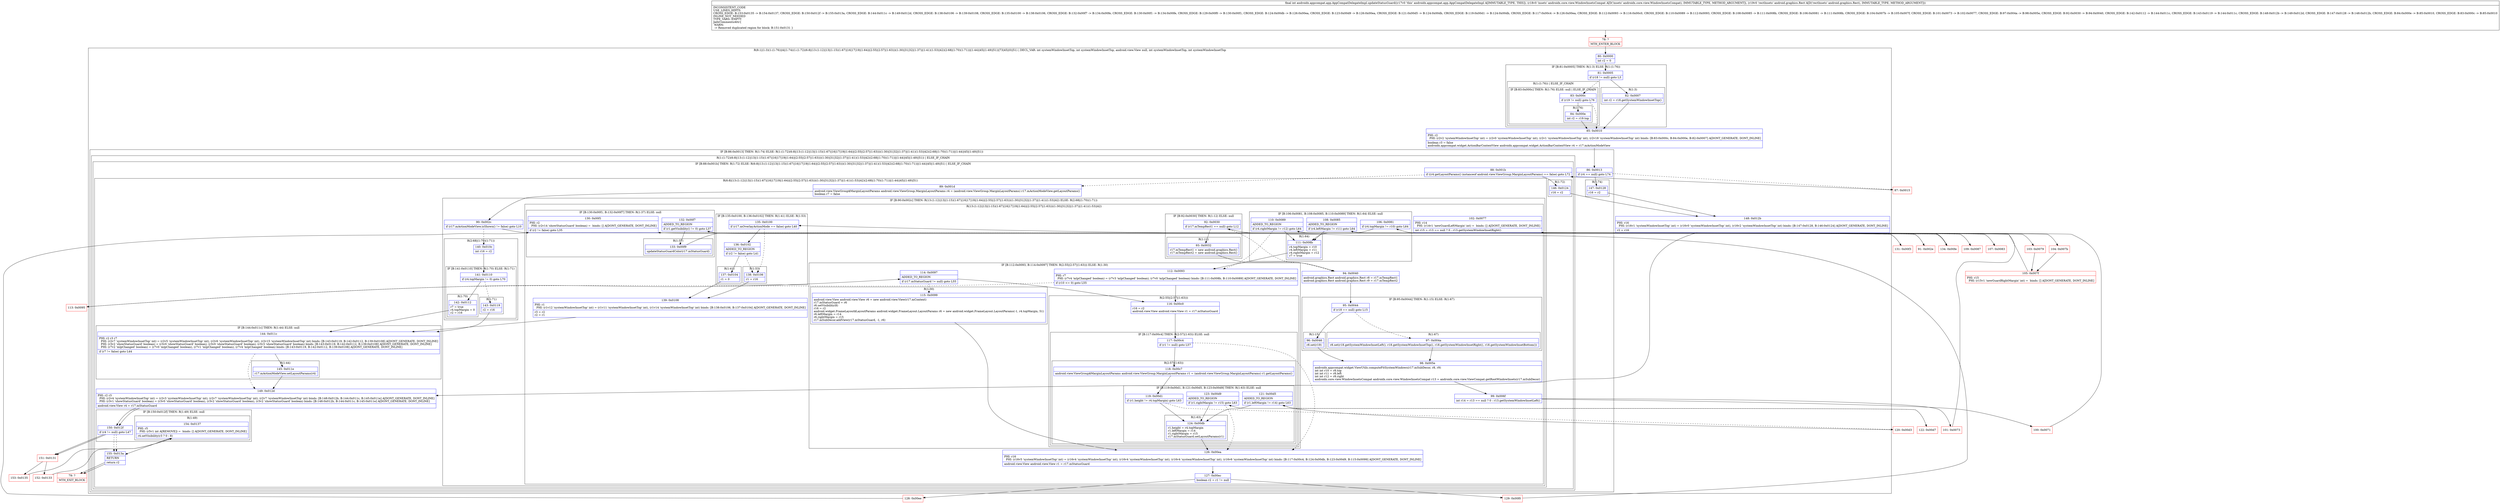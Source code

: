 digraph "CFG forandroidx.appcompat.app.AppCompatDelegateImpl.updateStatusGuard(Landroidx\/core\/view\/WindowInsetsCompat;Landroid\/graphics\/Rect;)I" {
subgraph cluster_Region_910318843 {
label = "R(8:1|(1:3)(1:(1:76))|4|(1:74)(1:(1:72)(6:8|(13:(1:12)|13|(1:15)(1:67)|16|17|19|(1:64)|(2:55|(2:57|(1:63)))(1:30)|31|32|(1:37)|(1:41)(1:53)|42)(2:68|(1:70)(1:71))|(1:44)|45|(1:49)|51))|73|45|(0)|51) | DECL_VAR: int systemWindowInsetTop, int systemWindowInsetTop, android.view.View null, int systemWindowInsetTop, int systemWindowInsetTop\l";
node [shape=record,color=blue];
Node_80 [shape=record,label="{80\:\ 0x0000|int r2 = 0\l}"];
subgraph cluster_IfRegion_1624575808 {
label = "IF [B:81:0x0005] THEN: R(1:3) ELSE: R(1:(1:76))";
node [shape=record,color=blue];
Node_81 [shape=record,label="{81\:\ 0x0005|if (r18 != null) goto L3\l}"];
subgraph cluster_Region_1679819453 {
label = "R(1:3)";
node [shape=record,color=blue];
Node_82 [shape=record,label="{82\:\ 0x0007|int r2 = r18.getSystemWindowInsetTop()\l}"];
}
subgraph cluster_Region_674854458 {
label = "R(1:(1:76)) | ELSE_IF_CHAIN\l";
node [shape=record,color=blue];
subgraph cluster_IfRegion_1726920323 {
label = "IF [B:83:0x000c] THEN: R(1:76) ELSE: null | ELSE_IF_CHAIN\l";
node [shape=record,color=blue];
Node_83 [shape=record,label="{83\:\ 0x000c|if (r19 != null) goto L76\l}"];
subgraph cluster_Region_554022281 {
label = "R(1:76)";
node [shape=record,color=blue];
Node_84 [shape=record,label="{84\:\ 0x000e|int r2 = r19.top\l}"];
}
}
}
}
Node_85 [shape=record,label="{85\:\ 0x0010|PHI: r2 \l  PHI: (r2v2 'systemWindowInsetTop' int) = (r2v0 'systemWindowInsetTop' int), (r2v1 'systemWindowInsetTop' int), (r2v18 'systemWindowInsetTop' int) binds: [B:83:0x000c, B:84:0x000e, B:82:0x0007] A[DONT_GENERATE, DONT_INLINE]\l|boolean r3 = false\landroidx.appcompat.widget.ActionBarContextView androidx.appcompat.widget.ActionBarContextView r4 = r17.mActionModeView\l}"];
subgraph cluster_IfRegion_1552760084 {
label = "IF [B:86:0x0013] THEN: R(1:74) ELSE: R(1:(1:72)(6:8|(13:(1:12)|13|(1:15)(1:67)|16|17|19|(1:64)|(2:55|(2:57|(1:63)))(1:30)|31|32|(1:37)|(1:41)(1:53)|42)(2:68|(1:70)(1:71))|(1:44)|45|(1:49)|51))";
node [shape=record,color=blue];
Node_86 [shape=record,label="{86\:\ 0x0013|if (r4 == null) goto L74\l}"];
subgraph cluster_Region_1463160825 {
label = "R(1:74)";
node [shape=record,color=blue];
Node_147 [shape=record,label="{147\:\ 0x0128|r16 = r2\l}"];
}
subgraph cluster_Region_1324693602 {
label = "R(1:(1:72)(6:8|(13:(1:12)|13|(1:15)(1:67)|16|17|19|(1:64)|(2:55|(2:57|(1:63)))(1:30)|31|32|(1:37)|(1:41)(1:53)|42)(2:68|(1:70)(1:71))|(1:44)|45|(1:49)|51)) | ELSE_IF_CHAIN\l";
node [shape=record,color=blue];
subgraph cluster_IfRegion_1240071215 {
label = "IF [B:88:0x001b] THEN: R(1:72) ELSE: R(6:8|(13:(1:12)|13|(1:15)(1:67)|16|17|19|(1:64)|(2:55|(2:57|(1:63)))(1:30)|31|32|(1:37)|(1:41)(1:53)|42)(2:68|(1:70)(1:71))|(1:44)|45|(1:49)|51) | ELSE_IF_CHAIN\l";
node [shape=record,color=blue];
Node_88 [shape=record,label="{88\:\ 0x001b|if ((r4.getLayoutParams() instanceof android.view.ViewGroup.MarginLayoutParams) == false) goto L72\l}"];
subgraph cluster_Region_1941382240 {
label = "R(1:72)";
node [shape=record,color=blue];
Node_146 [shape=record,label="{146\:\ 0x0124|r16 = r2\l}"];
}
subgraph cluster_Region_2096763471 {
label = "R(6:8|(13:(1:12)|13|(1:15)(1:67)|16|17|19|(1:64)|(2:55|(2:57|(1:63)))(1:30)|31|32|(1:37)|(1:41)(1:53)|42)(2:68|(1:70)(1:71))|(1:44)|45|(1:49)|51)";
node [shape=record,color=blue];
Node_89 [shape=record,label="{89\:\ 0x001d|android.view.ViewGroup$MarginLayoutParams android.view.ViewGroup.MarginLayoutParams r4 = (android.view.ViewGroup.MarginLayoutParams) r17.mActionModeView.getLayoutParams()\lboolean r7 = false\l}"];
subgraph cluster_IfRegion_101876211 {
label = "IF [B:90:0x002c] THEN: R(13:(1:12)|13|(1:15)(1:67)|16|17|19|(1:64)|(2:55|(2:57|(1:63)))(1:30)|31|32|(1:37)|(1:41)(1:53)|42) ELSE: R(2:68|(1:70)(1:71))";
node [shape=record,color=blue];
Node_90 [shape=record,label="{90\:\ 0x002c|if (r17.mActionModeView.isShown() != false) goto L10\l}"];
subgraph cluster_Region_917736536 {
label = "R(13:(1:12)|13|(1:15)(1:67)|16|17|19|(1:64)|(2:55|(2:57|(1:63)))(1:30)|31|32|(1:37)|(1:41)(1:53)|42)";
node [shape=record,color=blue];
subgraph cluster_IfRegion_1702477741 {
label = "IF [B:92:0x0030] THEN: R(1:12) ELSE: null";
node [shape=record,color=blue];
Node_92 [shape=record,label="{92\:\ 0x0030|if (r17.mTempRect1 == null) goto L12\l}"];
subgraph cluster_Region_1991264047 {
label = "R(1:12)";
node [shape=record,color=blue];
Node_93 [shape=record,label="{93\:\ 0x0032|r17.mTempRect1 = new android.graphics.Rect()\lr17.mTempRect2 = new android.graphics.Rect()\l}"];
}
}
Node_94 [shape=record,label="{94\:\ 0x0040|android.graphics.Rect android.graphics.Rect r8 = r17.mTempRect1\landroid.graphics.Rect android.graphics.Rect r9 = r17.mTempRect2\l}"];
subgraph cluster_IfRegion_299976627 {
label = "IF [B:95:0x0044] THEN: R(1:15) ELSE: R(1:67)";
node [shape=record,color=blue];
Node_95 [shape=record,label="{95\:\ 0x0044|if (r18 == null) goto L15\l}"];
subgraph cluster_Region_322806975 {
label = "R(1:15)";
node [shape=record,color=blue];
Node_96 [shape=record,label="{96\:\ 0x0046|r8.set(r19)\l}"];
}
subgraph cluster_Region_1583531865 {
label = "R(1:67)";
node [shape=record,color=blue];
Node_97 [shape=record,label="{97\:\ 0x004a|r8.set(r18.getSystemWindowInsetLeft(), r18.getSystemWindowInsetTop(), r18.getSystemWindowInsetRight(), r18.getSystemWindowInsetBottom())\l}"];
}
}
Node_98 [shape=record,label="{98\:\ 0x005e|androidx.appcompat.widget.ViewUtils.computeFitSystemWindows(r17.mSubDecor, r8, r9)\lint int r10 = r8.top\lint int r11 = r8.left\lint int r12 = r8.right\landroidx.core.view.WindowInsetsCompat androidx.core.view.WindowInsetsCompat r13 = androidx.core.view.ViewCompat.getRootWindowInsets(r17.mSubDecor)\l}"];
Node_99 [shape=record,label="{99\:\ 0x006f|int r14 = r13 == null ? 0 : r13.getSystemWindowInsetLeft()\l}"];
Node_102 [shape=record,label="{102\:\ 0x0077|PHI: r14 \l  PHI: (r14v1 'newGuardLeftMargin' int) =  binds: [] A[DONT_GENERATE, DONT_INLINE]\l|int r15 = r13 == null ? 0 : r13.getSystemWindowInsetRight()\l}"];
subgraph cluster_IfRegion_343755577 {
label = "IF [B:106:0x0081, B:108:0x0085, B:110:0x0089] THEN: R(1:64) ELSE: null";
node [shape=record,color=blue];
Node_106 [shape=record,label="{106\:\ 0x0081|if (r4.topMargin != r10) goto L64\l}"];
Node_108 [shape=record,label="{108\:\ 0x0085|ADDED_TO_REGION\l|if (r4.leftMargin != r11) goto L64\l}"];
Node_110 [shape=record,label="{110\:\ 0x0089|ADDED_TO_REGION\l|if (r4.rightMargin != r12) goto L64\l}"];
subgraph cluster_Region_951671699 {
label = "R(1:64)";
node [shape=record,color=blue];
Node_111 [shape=record,label="{111\:\ 0x008b|r4.topMargin = r10\lr4.leftMargin = r11\lr4.rightMargin = r12\lr7 = true\l}"];
}
}
subgraph cluster_IfRegion_1559560239 {
label = "IF [B:112:0x0093, B:114:0x0097] THEN: R(2:55|(2:57|(1:63))) ELSE: R(1:30)";
node [shape=record,color=blue];
Node_112 [shape=record,label="{112\:\ 0x0093|PHI: r7 \l  PHI: (r7v4 'mlpChanged' boolean) = (r7v3 'mlpChanged' boolean), (r7v0 'mlpChanged' boolean) binds: [B:111:0x008b, B:110:0x0089] A[DONT_GENERATE, DONT_INLINE]\l|if (r10 \<= 0) goto L55\l}"];
Node_114 [shape=record,label="{114\:\ 0x0097|ADDED_TO_REGION\l|if (r17.mStatusGuard != null) goto L55\l}"];
subgraph cluster_Region_2131918434 {
label = "R(2:55|(2:57|(1:63)))";
node [shape=record,color=blue];
Node_116 [shape=record,label="{116\:\ 0x00c0|r16 = r2\landroid.view.View android.view.View r1 = r17.mStatusGuard\l}"];
subgraph cluster_IfRegion_1057009921 {
label = "IF [B:117:0x00c4] THEN: R(2:57|(1:63)) ELSE: null";
node [shape=record,color=blue];
Node_117 [shape=record,label="{117\:\ 0x00c4|if (r1 != null) goto L57\l}"];
subgraph cluster_Region_1105654274 {
label = "R(2:57|(1:63))";
node [shape=record,color=blue];
Node_118 [shape=record,label="{118\:\ 0x00c7|android.view.ViewGroup$MarginLayoutParams android.view.ViewGroup.MarginLayoutParams r1 = (android.view.ViewGroup.MarginLayoutParams) r1.getLayoutParams()\l}"];
subgraph cluster_IfRegion_1712876214 {
label = "IF [B:119:0x00d1, B:121:0x00d5, B:123:0x00d9] THEN: R(1:63) ELSE: null";
node [shape=record,color=blue];
Node_119 [shape=record,label="{119\:\ 0x00d1|if (r1.height != r4.topMargin) goto L63\l}"];
Node_121 [shape=record,label="{121\:\ 0x00d5|ADDED_TO_REGION\l|if (r1.leftMargin != r14) goto L63\l}"];
Node_123 [shape=record,label="{123\:\ 0x00d9|ADDED_TO_REGION\l|if (r1.rightMargin != r15) goto L63\l}"];
subgraph cluster_Region_1549225922 {
label = "R(1:63)";
node [shape=record,color=blue];
Node_124 [shape=record,label="{124\:\ 0x00db|r1.height = r4.topMargin\lr1.leftMargin = r14\lr1.rightMargin = r15\lr17.mStatusGuard.setLayoutParams(r1)\l}"];
}
}
}
}
}
subgraph cluster_Region_457420503 {
label = "R(1:30)";
node [shape=record,color=blue];
Node_115 [shape=record,label="{115\:\ 0x0099|android.view.View android.view.View r6 = new android.view.View(r17.mContext)\lr17.mStatusGuard = r6\lr6.setVisibility(8)\lr16 = r2\landroid.widget.FrameLayout$LayoutParams android.widget.FrameLayout.LayoutParams r6 = new android.widget.FrameLayout.LayoutParams(\-1, r4.topMargin, 51)\lr6.leftMargin = r14\lr6.rightMargin = r15\lr17.mSubDecor.addView(r17.mStatusGuard, \-1, r6)\l}"];
}
}
Node_126 [shape=record,label="{126\:\ 0x00ea|PHI: r16 \l  PHI: (r16v5 'systemWindowInsetTop' int) = (r16v4 'systemWindowInsetTop' int), (r16v4 'systemWindowInsetTop' int), (r16v4 'systemWindowInsetTop' int), (r16v6 'systemWindowInsetTop' int) binds: [B:117:0x00c4, B:124:0x00db, B:123:0x00d9, B:115:0x0099] A[DONT_GENERATE, DONT_INLINE]\l|android.view.View android.view.View r1 = r17.mStatusGuard\l}"];
Node_127 [shape=record,label="{127\:\ 0x00ec|boolean r2 = r1 != null\l}"];
subgraph cluster_IfRegion_167165288 {
label = "IF [B:130:0x00f1, B:132:0x00f7] THEN: R(1:37) ELSE: null";
node [shape=record,color=blue];
Node_130 [shape=record,label="{130\:\ 0x00f1|PHI: r2 \l  PHI: (r2v14 'showStatusGuard' boolean) =  binds: [] A[DONT_GENERATE, DONT_INLINE]\l|if (r2 != false) goto L35\l}"];
Node_132 [shape=record,label="{132\:\ 0x00f7|ADDED_TO_REGION\l|if (r1.getVisibility() != 0) goto L37\l}"];
subgraph cluster_Region_65950053 {
label = "R(1:37)";
node [shape=record,color=blue];
Node_133 [shape=record,label="{133\:\ 0x00f9|updateStatusGuardColor(r17.mStatusGuard)\l}"];
}
}
subgraph cluster_IfRegion_2113282049 {
label = "IF [B:135:0x0100, B:136:0x0102] THEN: R(1:41) ELSE: R(1:53)";
node [shape=record,color=blue];
Node_135 [shape=record,label="{135\:\ 0x0100|if (r17.mOverlayActionMode == false) goto L40\l}"];
Node_136 [shape=record,label="{136\:\ 0x0102|ADDED_TO_REGION\l|if (r2 != false) goto L41\l}"];
subgraph cluster_Region_834961935 {
label = "R(1:41)";
node [shape=record,color=blue];
Node_137 [shape=record,label="{137\:\ 0x0104|r1 = 0\l}"];
}
subgraph cluster_Region_1195646471 {
label = "R(1:53)";
node [shape=record,color=blue];
Node_138 [shape=record,label="{138\:\ 0x0106|r1 = r16\l}"];
}
}
Node_139 [shape=record,label="{139\:\ 0x0108|PHI: r1 \l  PHI: (r1v12 'systemWindowInsetTop' int) = (r1v11 'systemWindowInsetTop' int), (r1v14 'systemWindowInsetTop' int) binds: [B:138:0x0106, B:137:0x0104] A[DONT_GENERATE, DONT_INLINE]\l|r3 = r2\lr2 = r1\l}"];
}
subgraph cluster_Region_2095915905 {
label = "R(2:68|(1:70)(1:71))";
node [shape=record,color=blue];
Node_140 [shape=record,label="{140\:\ 0x010c|int r16 = r2\l}"];
subgraph cluster_IfRegion_571335666 {
label = "IF [B:141:0x0110] THEN: R(1:70) ELSE: R(1:71)";
node [shape=record,color=blue];
Node_141 [shape=record,label="{141\:\ 0x0110|if (r4.topMargin != 0) goto L70\l}"];
subgraph cluster_Region_1227551715 {
label = "R(1:70)";
node [shape=record,color=blue];
Node_142 [shape=record,label="{142\:\ 0x0112|r7 = true\lr4.topMargin = 0\lr2 = r16\l}"];
}
subgraph cluster_Region_1670539270 {
label = "R(1:71)";
node [shape=record,color=blue];
Node_143 [shape=record,label="{143\:\ 0x0119|r2 = r16\l}"];
}
}
}
}
subgraph cluster_IfRegion_1978846364 {
label = "IF [B:144:0x011c] THEN: R(1:44) ELSE: null";
node [shape=record,color=blue];
Node_144 [shape=record,label="{144\:\ 0x011c|PHI: r2 r3 r7 \l  PHI: (r2v7 'systemWindowInsetTop' int) = (r2v5 'systemWindowInsetTop' int), (r2v6 'systemWindowInsetTop' int), (r2v15 'systemWindowInsetTop' int) binds: [B:143:0x0119, B:142:0x0112, B:139:0x0108] A[DONT_GENERATE, DONT_INLINE]\l  PHI: (r3v2 'showStatusGuard' boolean) = (r3v0 'showStatusGuard' boolean), (r3v0 'showStatusGuard' boolean), (r3v3 'showStatusGuard' boolean) binds: [B:143:0x0119, B:142:0x0112, B:139:0x0108] A[DONT_GENERATE, DONT_INLINE]\l  PHI: (r7v2 'mlpChanged' boolean) = (r7v0 'mlpChanged' boolean), (r7v1 'mlpChanged' boolean), (r7v4 'mlpChanged' boolean) binds: [B:143:0x0119, B:142:0x0112, B:139:0x0108] A[DONT_GENERATE, DONT_INLINE]\l|if (r7 != false) goto L44\l}"];
subgraph cluster_Region_1352286691 {
label = "R(1:44)";
node [shape=record,color=blue];
Node_145 [shape=record,label="{145\:\ 0x011e|r17.mActionModeView.setLayoutParams(r4)\l}"];
}
}
Node_149 [shape=record,label="{149\:\ 0x012d|PHI: r2 r3 \l  PHI: (r2v4 'systemWindowInsetTop' int) = (r2v3 'systemWindowInsetTop' int), (r2v7 'systemWindowInsetTop' int), (r2v7 'systemWindowInsetTop' int) binds: [B:148:0x012b, B:144:0x011c, B:145:0x011e] A[DONT_GENERATE, DONT_INLINE]\l  PHI: (r3v1 'showStatusGuard' boolean) = (r3v0 'showStatusGuard' boolean), (r3v2 'showStatusGuard' boolean), (r3v2 'showStatusGuard' boolean) binds: [B:148:0x012b, B:144:0x011c, B:145:0x011e] A[DONT_GENERATE, DONT_INLINE]\l|android.view.View r4 = r17.mStatusGuard\l}"];
subgraph cluster_IfRegion_2062848379 {
label = "IF [B:150:0x012f] THEN: R(1:49) ELSE: null";
node [shape=record,color=blue];
Node_150 [shape=record,label="{150\:\ 0x012f|if (r4 != null) goto L47\l}"];
subgraph cluster_Region_1522402690 {
label = "R(1:49)";
node [shape=record,color=blue];
Node_154 [shape=record,label="{154\:\ 0x0137|PHI: r5 \l  PHI: (r5v1 int A[REMOVE]) =  binds: [] A[DONT_GENERATE, DONT_INLINE]\l|r4.setVisibility(r3 ? 0 : 8)\l}"];
}
}
Node_155 [shape=record,label="{155\:\ 0x013a|RETURN\l|return r2\l}"];
}
}
}
}
Node_148 [shape=record,label="{148\:\ 0x012b|PHI: r16 \l  PHI: (r16v1 'systemWindowInsetTop' int) = (r16v0 'systemWindowInsetTop' int), (r16v2 'systemWindowInsetTop' int) binds: [B:147:0x0128, B:146:0x0124] A[DONT_GENERATE, DONT_INLINE]\l|r2 = r16\l}"];
Node_149 [shape=record,label="{149\:\ 0x012d|PHI: r2 r3 \l  PHI: (r2v4 'systemWindowInsetTop' int) = (r2v3 'systemWindowInsetTop' int), (r2v7 'systemWindowInsetTop' int), (r2v7 'systemWindowInsetTop' int) binds: [B:148:0x012b, B:144:0x011c, B:145:0x011e] A[DONT_GENERATE, DONT_INLINE]\l  PHI: (r3v1 'showStatusGuard' boolean) = (r3v0 'showStatusGuard' boolean), (r3v2 'showStatusGuard' boolean), (r3v2 'showStatusGuard' boolean) binds: [B:148:0x012b, B:144:0x011c, B:145:0x011e] A[DONT_GENERATE, DONT_INLINE]\l|android.view.View r4 = r17.mStatusGuard\l}"];
subgraph cluster_IfRegion_173413499 {
label = "IF [B:150:0x012f] THEN: R(0) ELSE: null";
node [shape=record,color=blue];
Node_150 [shape=record,label="{150\:\ 0x012f|if (r4 != null) goto L47\l}"];
subgraph cluster_Region_734138978 {
label = "R(0)";
node [shape=record,color=blue];
}
}
Node_155 [shape=record,label="{155\:\ 0x013a|RETURN\l|return r2\l}"];
}
Node_78 [shape=record,color=red,label="{78\:\ ?|MTH_ENTER_BLOCK\l}"];
Node_87 [shape=record,color=red,label="{87\:\ 0x0015}"];
Node_91 [shape=record,color=red,label="{91\:\ 0x002e}"];
Node_100 [shape=record,color=red,label="{100\:\ 0x0071}"];
Node_103 [shape=record,color=red,label="{103\:\ 0x0079}"];
Node_105 [shape=record,color=red,label="{105\:\ 0x007f|PHI: r15 \l  PHI: (r15v1 'newGuardRightMargin' int) =  binds: [] A[DONT_GENERATE, DONT_INLINE]\l}"];
Node_107 [shape=record,color=red,label="{107\:\ 0x0083}"];
Node_109 [shape=record,color=red,label="{109\:\ 0x0087}"];
Node_113 [shape=record,color=red,label="{113\:\ 0x0095}"];
Node_128 [shape=record,color=red,label="{128\:\ 0x00ee}"];
Node_131 [shape=record,color=red,label="{131\:\ 0x00f3}"];
Node_134 [shape=record,color=red,label="{134\:\ 0x00fe}"];
Node_151 [shape=record,color=red,label="{151\:\ 0x0131}"];
Node_152 [shape=record,color=red,label="{152\:\ 0x0133}"];
Node_153 [shape=record,color=red,label="{153\:\ 0x0135}"];
Node_79 [shape=record,color=red,label="{79\:\ ?|MTH_EXIT_BLOCK\l}"];
Node_129 [shape=record,color=red,label="{129\:\ 0x00f0}"];
Node_120 [shape=record,color=red,label="{120\:\ 0x00d3}"];
Node_122 [shape=record,color=red,label="{122\:\ 0x00d7}"];
Node_104 [shape=record,color=red,label="{104\:\ 0x007b}"];
Node_101 [shape=record,color=red,label="{101\:\ 0x0073}"];
MethodNode[shape=record,label="{final int androidx.appcompat.app.AppCompatDelegateImpl.updateStatusGuard((r17v0 'this' androidx.appcompat.app.AppCompatDelegateImpl A[IMMUTABLE_TYPE, THIS]), (r18v0 'insets' androidx.core.view.WindowInsetsCompat A[D('insets' androidx.core.view.WindowInsetsCompat), IMMUTABLE_TYPE, METHOD_ARGUMENT]), (r19v0 'rectInsets' android.graphics.Rect A[D('rectInsets' android.graphics.Rect), IMMUTABLE_TYPE, METHOD_ARGUMENT]))  | INCONSISTENT_CODE\lUSE_LINES_HINTS\lCROSS_EDGE: B:153:0x0135 \-\> B:154:0x0137, CROSS_EDGE: B:150:0x012f \-\> B:155:0x013a, CROSS_EDGE: B:144:0x011c \-\> B:149:0x012d, CROSS_EDGE: B:138:0x0106 \-\> B:139:0x0108, CROSS_EDGE: B:135:0x0100 \-\> B:138:0x0106, CROSS_EDGE: B:132:0x00f7 \-\> B:134:0x00fe, CROSS_EDGE: B:130:0x00f1 \-\> B:134:0x00fe, CROSS_EDGE: B:129:0x00f0 \-\> B:130:0x00f1, CROSS_EDGE: B:124:0x00db \-\> B:126:0x00ea, CROSS_EDGE: B:123:0x00d9 \-\> B:126:0x00ea, CROSS_EDGE: B:121:0x00d5 \-\> B:124:0x00db, CROSS_EDGE: B:119:0x00d1 \-\> B:124:0x00db, CROSS_EDGE: B:117:0x00c4 \-\> B:126:0x00ea, CROSS_EDGE: B:112:0x0093 \-\> B:116:0x00c0, CROSS_EDGE: B:110:0x0089 \-\> B:112:0x0093, CROSS_EDGE: B:108:0x0085 \-\> B:111:0x008b, CROSS_EDGE: B:106:0x0081 \-\> B:111:0x008b, CROSS_EDGE: B:104:0x007b \-\> B:105:0x007f, CROSS_EDGE: B:101:0x0073 \-\> B:102:0x0077, CROSS_EDGE: B:97:0x004a \-\> B:98:0x005e, CROSS_EDGE: B:92:0x0030 \-\> B:94:0x0040, CROSS_EDGE: B:142:0x0112 \-\> B:144:0x011c, CROSS_EDGE: B:143:0x0119 \-\> B:144:0x011c, CROSS_EDGE: B:148:0x012b \-\> B:149:0x012d, CROSS_EDGE: B:147:0x0128 \-\> B:148:0x012b, CROSS_EDGE: B:84:0x000e \-\> B:85:0x0010, CROSS_EDGE: B:83:0x000c \-\> B:85:0x0010\lINLINE_NOT_NEEDED\lTYPE_VARS: EMPTY\lJadxCommentsAttr\{\l WARN: \l \-\> Removed duplicated region for block: B:151:0x0131 \}\l}"];
MethodNode -> Node_78;Node_80 -> Node_81;
Node_81 -> Node_82;
Node_81 -> Node_83[style=dashed];
Node_82 -> Node_85;
Node_83 -> Node_84;
Node_83 -> Node_85[style=dashed];
Node_84 -> Node_85;
Node_85 -> Node_86;
Node_86 -> Node_87[style=dashed];
Node_86 -> Node_147;
Node_147 -> Node_148;
Node_88 -> Node_89[style=dashed];
Node_88 -> Node_146;
Node_146 -> Node_148;
Node_89 -> Node_90;
Node_90 -> Node_91;
Node_90 -> Node_140[style=dashed];
Node_92 -> Node_93;
Node_92 -> Node_94[style=dashed];
Node_93 -> Node_94;
Node_94 -> Node_95;
Node_95 -> Node_96;
Node_95 -> Node_97[style=dashed];
Node_96 -> Node_98;
Node_97 -> Node_98;
Node_98 -> Node_99;
Node_99 -> Node_100;
Node_99 -> Node_101;
Node_102 -> Node_103;
Node_102 -> Node_104;
Node_106 -> Node_107[style=dashed];
Node_106 -> Node_111;
Node_108 -> Node_109[style=dashed];
Node_108 -> Node_111;
Node_110 -> Node_111;
Node_110 -> Node_112[style=dashed];
Node_111 -> Node_112;
Node_112 -> Node_113[style=dashed];
Node_112 -> Node_116;
Node_114 -> Node_115[style=dashed];
Node_114 -> Node_116;
Node_116 -> Node_117;
Node_117 -> Node_118;
Node_117 -> Node_126[style=dashed];
Node_118 -> Node_119;
Node_119 -> Node_120[style=dashed];
Node_119 -> Node_124;
Node_121 -> Node_122[style=dashed];
Node_121 -> Node_124;
Node_123 -> Node_124;
Node_123 -> Node_126[style=dashed];
Node_124 -> Node_126;
Node_115 -> Node_126;
Node_126 -> Node_127;
Node_127 -> Node_128;
Node_127 -> Node_129;
Node_130 -> Node_131;
Node_130 -> Node_134[style=dashed];
Node_132 -> Node_133;
Node_132 -> Node_134[style=dashed];
Node_133 -> Node_134;
Node_135 -> Node_136;
Node_135 -> Node_138[style=dashed];
Node_136 -> Node_137;
Node_136 -> Node_138[style=dashed];
Node_137 -> Node_139;
Node_138 -> Node_139;
Node_139 -> Node_144;
Node_140 -> Node_141;
Node_141 -> Node_142;
Node_141 -> Node_143[style=dashed];
Node_142 -> Node_144;
Node_143 -> Node_144;
Node_144 -> Node_145;
Node_144 -> Node_149[style=dashed];
Node_145 -> Node_149;
Node_149 -> Node_150;
Node_150 -> Node_151;
Node_150 -> Node_155[style=dashed];
Node_154 -> Node_155;
Node_155 -> Node_79;
Node_148 -> Node_149;
Node_149 -> Node_150;
Node_150 -> Node_151;
Node_150 -> Node_155[style=dashed];
Node_155 -> Node_79;
Node_78 -> Node_80;
Node_87 -> Node_88;
Node_91 -> Node_92;
Node_100 -> Node_102;
Node_103 -> Node_105;
Node_105 -> Node_106;
Node_107 -> Node_108;
Node_109 -> Node_110;
Node_113 -> Node_114;
Node_128 -> Node_130;
Node_131 -> Node_132;
Node_134 -> Node_135;
Node_151 -> Node_152;
Node_151 -> Node_153;
Node_152 -> Node_154;
Node_153 -> Node_154;
Node_129 -> Node_130;
Node_120 -> Node_121;
Node_122 -> Node_123;
Node_104 -> Node_105;
Node_101 -> Node_102;
}

